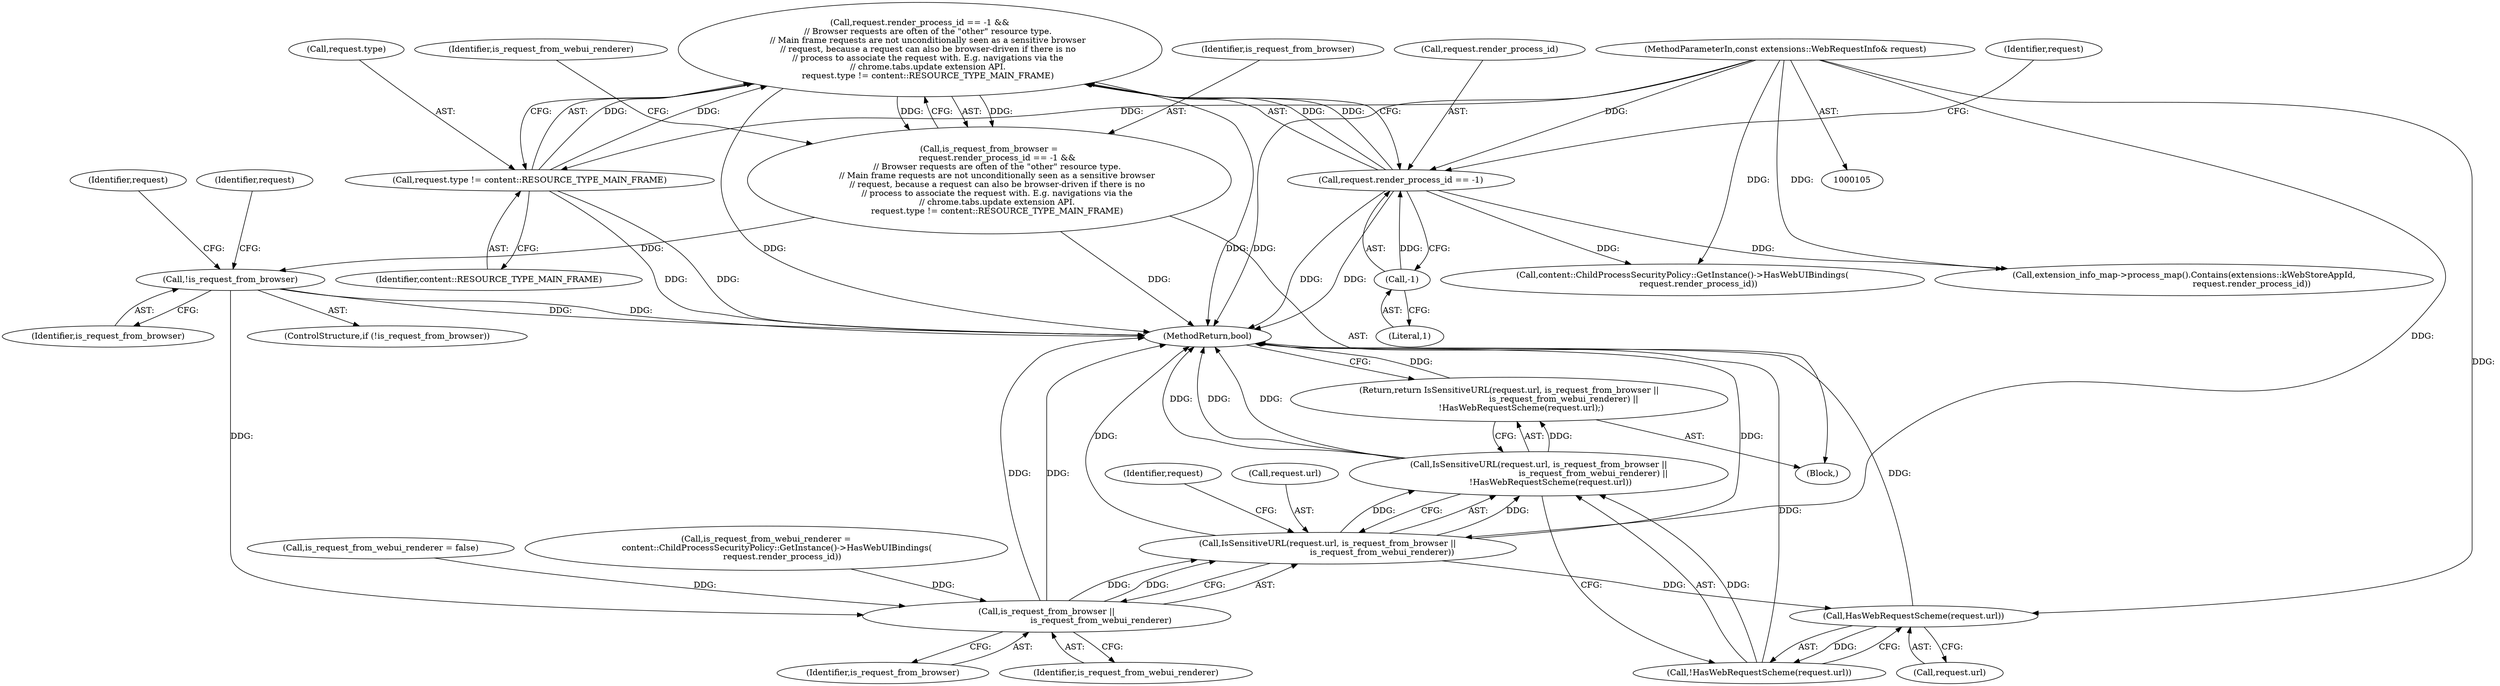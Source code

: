 digraph "0_Chrome_2649de11c562aa96d336c06136a1a20c01711be0_2@API" {
"1000124" [label="(Call,request.render_process_id == -1 &&\n      // Browser requests are often of the \"other\" resource type.\n      // Main frame requests are not unconditionally seen as a sensitive browser\n      // request, because a request can also be browser-driven if there is no\n      // process to associate the request with. E.g. navigations via the\n      // chrome.tabs.update extension API.\n      request.type != content::RESOURCE_TYPE_MAIN_FRAME)"];
"1000125" [label="(Call,request.render_process_id == -1)"];
"1000107" [label="(MethodParameterIn,const extensions::WebRequestInfo& request)"];
"1000129" [label="(Call,-1)"];
"1000131" [label="(Call,request.type != content::RESOURCE_TYPE_MAIN_FRAME)"];
"1000122" [label="(Call,is_request_from_browser =\n      request.render_process_id == -1 &&\n      // Browser requests are often of the \"other\" resource type.\n      // Main frame requests are not unconditionally seen as a sensitive browser\n      // request, because a request can also be browser-driven if there is no\n      // process to associate the request with. E.g. navigations via the\n      // chrome.tabs.update extension API.\n      request.type != content::RESOURCE_TYPE_MAIN_FRAME)"];
"1000141" [label="(Call,!is_request_from_browser)"];
"1000173" [label="(Call,is_request_from_browser ||\n                                         is_request_from_webui_renderer)"];
"1000169" [label="(Call,IsSensitiveURL(request.url, is_request_from_browser ||\n                                         is_request_from_webui_renderer))"];
"1000168" [label="(Call,IsSensitiveURL(request.url, is_request_from_browser ||\n                                         is_request_from_webui_renderer) ||\n         !HasWebRequestScheme(request.url))"];
"1000167" [label="(Return,return IsSensitiveURL(request.url, is_request_from_browser ||\n                                         is_request_from_webui_renderer) ||\n         !HasWebRequestScheme(request.url);)"];
"1000177" [label="(Call,HasWebRequestScheme(request.url))"];
"1000176" [label="(Call,!HasWebRequestScheme(request.url))"];
"1000177" [label="(Call,HasWebRequestScheme(request.url))"];
"1000176" [label="(Call,!HasWebRequestScheme(request.url))"];
"1000153" [label="(Call,extension_info_map->process_map().Contains(extensions::kWebStoreAppId,\n                                                   request.render_process_id))"];
"1000163" [label="(Call,content::ChildProcessSecurityPolicy::GetInstance()->HasWebUIBindings(\n            request.render_process_id))"];
"1000146" [label="(Identifier,request)"];
"1000108" [label="(Block,)"];
"1000141" [label="(Call,!is_request_from_browser)"];
"1000169" [label="(Call,IsSensitiveURL(request.url, is_request_from_browser ||\n                                         is_request_from_webui_renderer))"];
"1000171" [label="(Identifier,request)"];
"1000140" [label="(ControlStructure,if (!is_request_from_browser))"];
"1000137" [label="(Call,is_request_from_webui_renderer = false)"];
"1000173" [label="(Call,is_request_from_browser ||\n                                         is_request_from_webui_renderer)"];
"1000131" [label="(Call,request.type != content::RESOURCE_TYPE_MAIN_FRAME)"];
"1000179" [label="(Identifier,request)"];
"1000126" [label="(Call,request.render_process_id)"];
"1000161" [label="(Call,is_request_from_webui_renderer =\n        content::ChildProcessSecurityPolicy::GetInstance()->HasWebUIBindings(\n            request.render_process_id))"];
"1000107" [label="(MethodParameterIn,const extensions::WebRequestInfo& request)"];
"1000125" [label="(Call,request.render_process_id == -1)"];
"1000130" [label="(Literal,1)"];
"1000170" [label="(Call,request.url)"];
"1000129" [label="(Call,-1)"];
"1000132" [label="(Call,request.type)"];
"1000181" [label="(MethodReturn,bool)"];
"1000138" [label="(Identifier,is_request_from_webui_renderer)"];
"1000167" [label="(Return,return IsSensitiveURL(request.url, is_request_from_browser ||\n                                         is_request_from_webui_renderer) ||\n         !HasWebRequestScheme(request.url);)"];
"1000174" [label="(Identifier,is_request_from_browser)"];
"1000123" [label="(Identifier,is_request_from_browser)"];
"1000175" [label="(Identifier,is_request_from_webui_renderer)"];
"1000178" [label="(Call,request.url)"];
"1000124" [label="(Call,request.render_process_id == -1 &&\n      // Browser requests are often of the \"other\" resource type.\n      // Main frame requests are not unconditionally seen as a sensitive browser\n      // request, because a request can also be browser-driven if there is no\n      // process to associate the request with. E.g. navigations via the\n      // chrome.tabs.update extension API.\n      request.type != content::RESOURCE_TYPE_MAIN_FRAME)"];
"1000133" [label="(Identifier,request)"];
"1000142" [label="(Identifier,is_request_from_browser)"];
"1000168" [label="(Call,IsSensitiveURL(request.url, is_request_from_browser ||\n                                         is_request_from_webui_renderer) ||\n         !HasWebRequestScheme(request.url))"];
"1000135" [label="(Identifier,content::RESOURCE_TYPE_MAIN_FRAME)"];
"1000122" [label="(Call,is_request_from_browser =\n      request.render_process_id == -1 &&\n      // Browser requests are often of the \"other\" resource type.\n      // Main frame requests are not unconditionally seen as a sensitive browser\n      // request, because a request can also be browser-driven if there is no\n      // process to associate the request with. E.g. navigations via the\n      // chrome.tabs.update extension API.\n      request.type != content::RESOURCE_TYPE_MAIN_FRAME)"];
"1000124" -> "1000122"  [label="AST: "];
"1000124" -> "1000125"  [label="CFG: "];
"1000124" -> "1000131"  [label="CFG: "];
"1000125" -> "1000124"  [label="AST: "];
"1000131" -> "1000124"  [label="AST: "];
"1000122" -> "1000124"  [label="CFG: "];
"1000124" -> "1000181"  [label="DDG: "];
"1000124" -> "1000181"  [label="DDG: "];
"1000124" -> "1000122"  [label="DDG: "];
"1000124" -> "1000122"  [label="DDG: "];
"1000125" -> "1000124"  [label="DDG: "];
"1000125" -> "1000124"  [label="DDG: "];
"1000131" -> "1000124"  [label="DDG: "];
"1000131" -> "1000124"  [label="DDG: "];
"1000125" -> "1000129"  [label="CFG: "];
"1000126" -> "1000125"  [label="AST: "];
"1000129" -> "1000125"  [label="AST: "];
"1000133" -> "1000125"  [label="CFG: "];
"1000125" -> "1000181"  [label="DDG: "];
"1000125" -> "1000181"  [label="DDG: "];
"1000107" -> "1000125"  [label="DDG: "];
"1000129" -> "1000125"  [label="DDG: "];
"1000125" -> "1000153"  [label="DDG: "];
"1000125" -> "1000163"  [label="DDG: "];
"1000107" -> "1000105"  [label="AST: "];
"1000107" -> "1000181"  [label="DDG: "];
"1000107" -> "1000131"  [label="DDG: "];
"1000107" -> "1000153"  [label="DDG: "];
"1000107" -> "1000163"  [label="DDG: "];
"1000107" -> "1000169"  [label="DDG: "];
"1000107" -> "1000177"  [label="DDG: "];
"1000129" -> "1000130"  [label="CFG: "];
"1000130" -> "1000129"  [label="AST: "];
"1000131" -> "1000135"  [label="CFG: "];
"1000132" -> "1000131"  [label="AST: "];
"1000135" -> "1000131"  [label="AST: "];
"1000131" -> "1000181"  [label="DDG: "];
"1000131" -> "1000181"  [label="DDG: "];
"1000122" -> "1000108"  [label="AST: "];
"1000123" -> "1000122"  [label="AST: "];
"1000138" -> "1000122"  [label="CFG: "];
"1000122" -> "1000181"  [label="DDG: "];
"1000122" -> "1000141"  [label="DDG: "];
"1000141" -> "1000140"  [label="AST: "];
"1000141" -> "1000142"  [label="CFG: "];
"1000142" -> "1000141"  [label="AST: "];
"1000146" -> "1000141"  [label="CFG: "];
"1000171" -> "1000141"  [label="CFG: "];
"1000141" -> "1000181"  [label="DDG: "];
"1000141" -> "1000181"  [label="DDG: "];
"1000141" -> "1000173"  [label="DDG: "];
"1000173" -> "1000169"  [label="AST: "];
"1000173" -> "1000174"  [label="CFG: "];
"1000173" -> "1000175"  [label="CFG: "];
"1000174" -> "1000173"  [label="AST: "];
"1000175" -> "1000173"  [label="AST: "];
"1000169" -> "1000173"  [label="CFG: "];
"1000173" -> "1000181"  [label="DDG: "];
"1000173" -> "1000181"  [label="DDG: "];
"1000173" -> "1000169"  [label="DDG: "];
"1000173" -> "1000169"  [label="DDG: "];
"1000137" -> "1000173"  [label="DDG: "];
"1000161" -> "1000173"  [label="DDG: "];
"1000169" -> "1000168"  [label="AST: "];
"1000170" -> "1000169"  [label="AST: "];
"1000179" -> "1000169"  [label="CFG: "];
"1000168" -> "1000169"  [label="CFG: "];
"1000169" -> "1000181"  [label="DDG: "];
"1000169" -> "1000181"  [label="DDG: "];
"1000169" -> "1000168"  [label="DDG: "];
"1000169" -> "1000168"  [label="DDG: "];
"1000169" -> "1000177"  [label="DDG: "];
"1000168" -> "1000167"  [label="AST: "];
"1000168" -> "1000176"  [label="CFG: "];
"1000176" -> "1000168"  [label="AST: "];
"1000167" -> "1000168"  [label="CFG: "];
"1000168" -> "1000181"  [label="DDG: "];
"1000168" -> "1000181"  [label="DDG: "];
"1000168" -> "1000181"  [label="DDG: "];
"1000168" -> "1000167"  [label="DDG: "];
"1000176" -> "1000168"  [label="DDG: "];
"1000167" -> "1000108"  [label="AST: "];
"1000181" -> "1000167"  [label="CFG: "];
"1000167" -> "1000181"  [label="DDG: "];
"1000177" -> "1000176"  [label="AST: "];
"1000177" -> "1000178"  [label="CFG: "];
"1000178" -> "1000177"  [label="AST: "];
"1000176" -> "1000177"  [label="CFG: "];
"1000177" -> "1000181"  [label="DDG: "];
"1000177" -> "1000176"  [label="DDG: "];
"1000176" -> "1000181"  [label="DDG: "];
}
